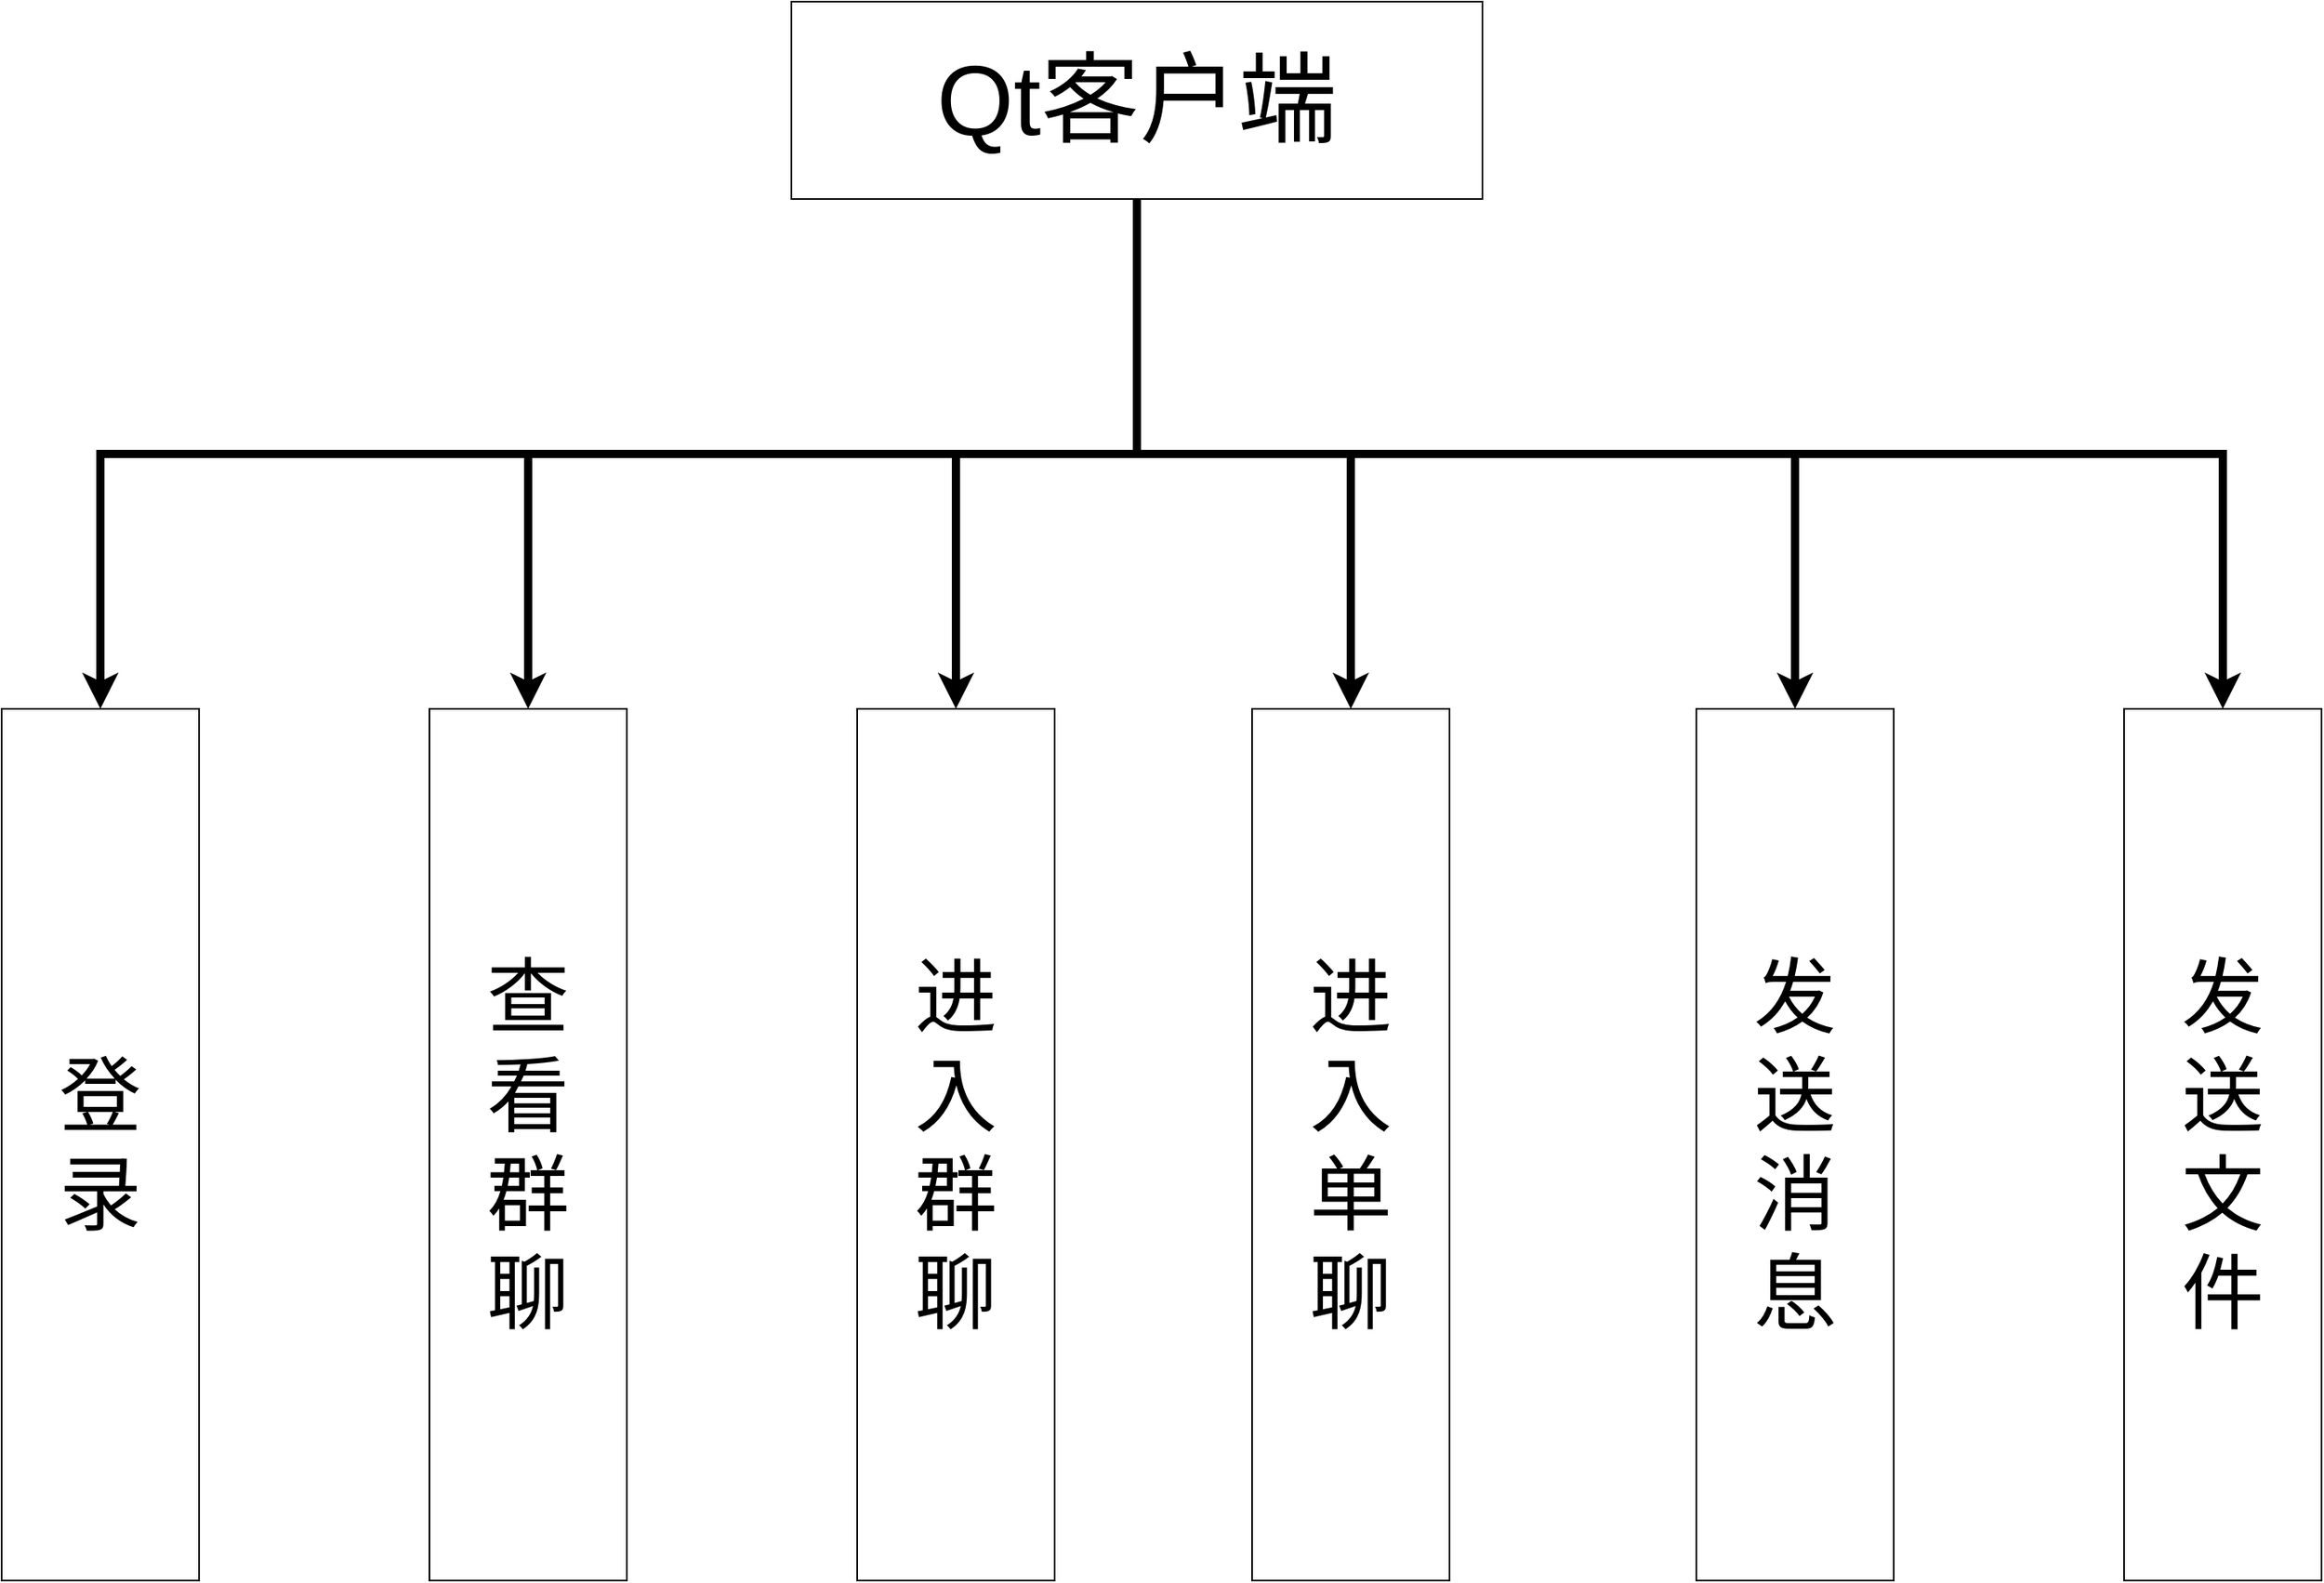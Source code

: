 <mxfile version="24.2.5" type="github">
  <diagram name="第 1 页" id="icfxu8davwd_F4QHDPUC">
    <mxGraphModel dx="3500" dy="1913" grid="1" gridSize="10" guides="1" tooltips="1" connect="1" arrows="1" fold="1" page="1" pageScale="1" pageWidth="1500" pageHeight="1000" math="0" shadow="0">
      <root>
        <mxCell id="0" />
        <mxCell id="1" parent="0" />
        <mxCell id="PyxEWm7fjZF-xo4n_uYZ-3" style="edgeStyle=orthogonalEdgeStyle;rounded=0;orthogonalLoop=1;jettySize=auto;html=1;exitX=0.5;exitY=1;exitDx=0;exitDy=0;entryX=0.5;entryY=0;entryDx=0;entryDy=0;strokeWidth=5;" parent="1" source="_cen_rF3GaI7b2-DB5qC-1" target="_cen_rF3GaI7b2-DB5qC-2" edge="1">
          <mxGeometry relative="1" as="geometry" />
        </mxCell>
        <mxCell id="PyxEWm7fjZF-xo4n_uYZ-4" style="edgeStyle=orthogonalEdgeStyle;rounded=0;orthogonalLoop=1;jettySize=auto;html=1;exitX=0.5;exitY=1;exitDx=0;exitDy=0;entryX=0.5;entryY=0;entryDx=0;entryDy=0;strokeWidth=5;" parent="1" source="_cen_rF3GaI7b2-DB5qC-1" target="_cen_rF3GaI7b2-DB5qC-3" edge="1">
          <mxGeometry relative="1" as="geometry" />
        </mxCell>
        <mxCell id="PyxEWm7fjZF-xo4n_uYZ-5" style="edgeStyle=orthogonalEdgeStyle;rounded=0;orthogonalLoop=1;jettySize=auto;html=1;exitX=0.5;exitY=1;exitDx=0;exitDy=0;strokeWidth=5;" parent="1" source="_cen_rF3GaI7b2-DB5qC-1" target="_cen_rF3GaI7b2-DB5qC-4" edge="1">
          <mxGeometry relative="1" as="geometry" />
        </mxCell>
        <mxCell id="PyxEWm7fjZF-xo4n_uYZ-6" style="edgeStyle=orthogonalEdgeStyle;rounded=0;orthogonalLoop=1;jettySize=auto;html=1;exitX=0.5;exitY=1;exitDx=0;exitDy=0;strokeWidth=5;" parent="1" source="_cen_rF3GaI7b2-DB5qC-1" target="_cen_rF3GaI7b2-DB5qC-6" edge="1">
          <mxGeometry relative="1" as="geometry" />
        </mxCell>
        <mxCell id="PyxEWm7fjZF-xo4n_uYZ-7" style="edgeStyle=orthogonalEdgeStyle;rounded=0;orthogonalLoop=1;jettySize=auto;html=1;exitX=0.5;exitY=1;exitDx=0;exitDy=0;entryX=0.5;entryY=0;entryDx=0;entryDy=0;strokeWidth=5;" parent="1" source="_cen_rF3GaI7b2-DB5qC-1" target="_cen_rF3GaI7b2-DB5qC-7" edge="1">
          <mxGeometry relative="1" as="geometry" />
        </mxCell>
        <mxCell id="PyxEWm7fjZF-xo4n_uYZ-8" style="edgeStyle=orthogonalEdgeStyle;rounded=0;orthogonalLoop=1;jettySize=auto;html=1;exitX=0.5;exitY=1;exitDx=0;exitDy=0;strokeWidth=5;" parent="1" source="_cen_rF3GaI7b2-DB5qC-1" target="_cen_rF3GaI7b2-DB5qC-8" edge="1">
          <mxGeometry relative="1" as="geometry" />
        </mxCell>
        <mxCell id="_cen_rF3GaI7b2-DB5qC-1" value="Qt客户端" style="rounded=0;whiteSpace=wrap;html=1;fontSize=60;" parent="1" vertex="1">
          <mxGeometry x="520" y="20" width="420" height="120" as="geometry" />
        </mxCell>
        <mxCell id="_cen_rF3GaI7b2-DB5qC-2" value="登&lt;div&gt;录&lt;/div&gt;" style="rounded=0;whiteSpace=wrap;html=1;fontSize=50;" parent="1" vertex="1">
          <mxGeometry x="40" y="450" width="120" height="530" as="geometry" />
        </mxCell>
        <mxCell id="_cen_rF3GaI7b2-DB5qC-3" value="查&lt;div&gt;看&lt;/div&gt;&lt;div&gt;群&lt;/div&gt;&lt;div&gt;聊&lt;/div&gt;" style="rounded=0;whiteSpace=wrap;html=1;fontSize=50;" parent="1" vertex="1">
          <mxGeometry x="300" y="450" width="120" height="530" as="geometry" />
        </mxCell>
        <mxCell id="_cen_rF3GaI7b2-DB5qC-4" value="进&lt;div&gt;入&lt;/div&gt;&lt;div&gt;群&lt;/div&gt;&lt;div&gt;聊&lt;/div&gt;" style="rounded=0;whiteSpace=wrap;html=1;fontSize=50;" parent="1" vertex="1">
          <mxGeometry x="560" y="450" width="120" height="530" as="geometry" />
        </mxCell>
        <mxCell id="_cen_rF3GaI7b2-DB5qC-6" value="进&lt;div&gt;入&lt;/div&gt;&lt;div&gt;单&lt;/div&gt;&lt;div&gt;聊&lt;/div&gt;" style="rounded=0;whiteSpace=wrap;html=1;fontSize=50;" parent="1" vertex="1">
          <mxGeometry x="800" y="450" width="120" height="530" as="geometry" />
        </mxCell>
        <mxCell id="_cen_rF3GaI7b2-DB5qC-7" value="发&lt;div&gt;送&lt;/div&gt;&lt;div&gt;消&lt;/div&gt;&lt;div&gt;息&lt;/div&gt;" style="rounded=0;whiteSpace=wrap;html=1;fontSize=50;" parent="1" vertex="1">
          <mxGeometry x="1070" y="450" width="120" height="530" as="geometry" />
        </mxCell>
        <mxCell id="_cen_rF3GaI7b2-DB5qC-8" value="发&lt;div&gt;送&lt;/div&gt;&lt;div&gt;文&lt;/div&gt;&lt;div&gt;件&lt;/div&gt;" style="rounded=0;whiteSpace=wrap;html=1;fontSize=50;" parent="1" vertex="1">
          <mxGeometry x="1330" y="450" width="120" height="530" as="geometry" />
        </mxCell>
      </root>
    </mxGraphModel>
  </diagram>
</mxfile>
